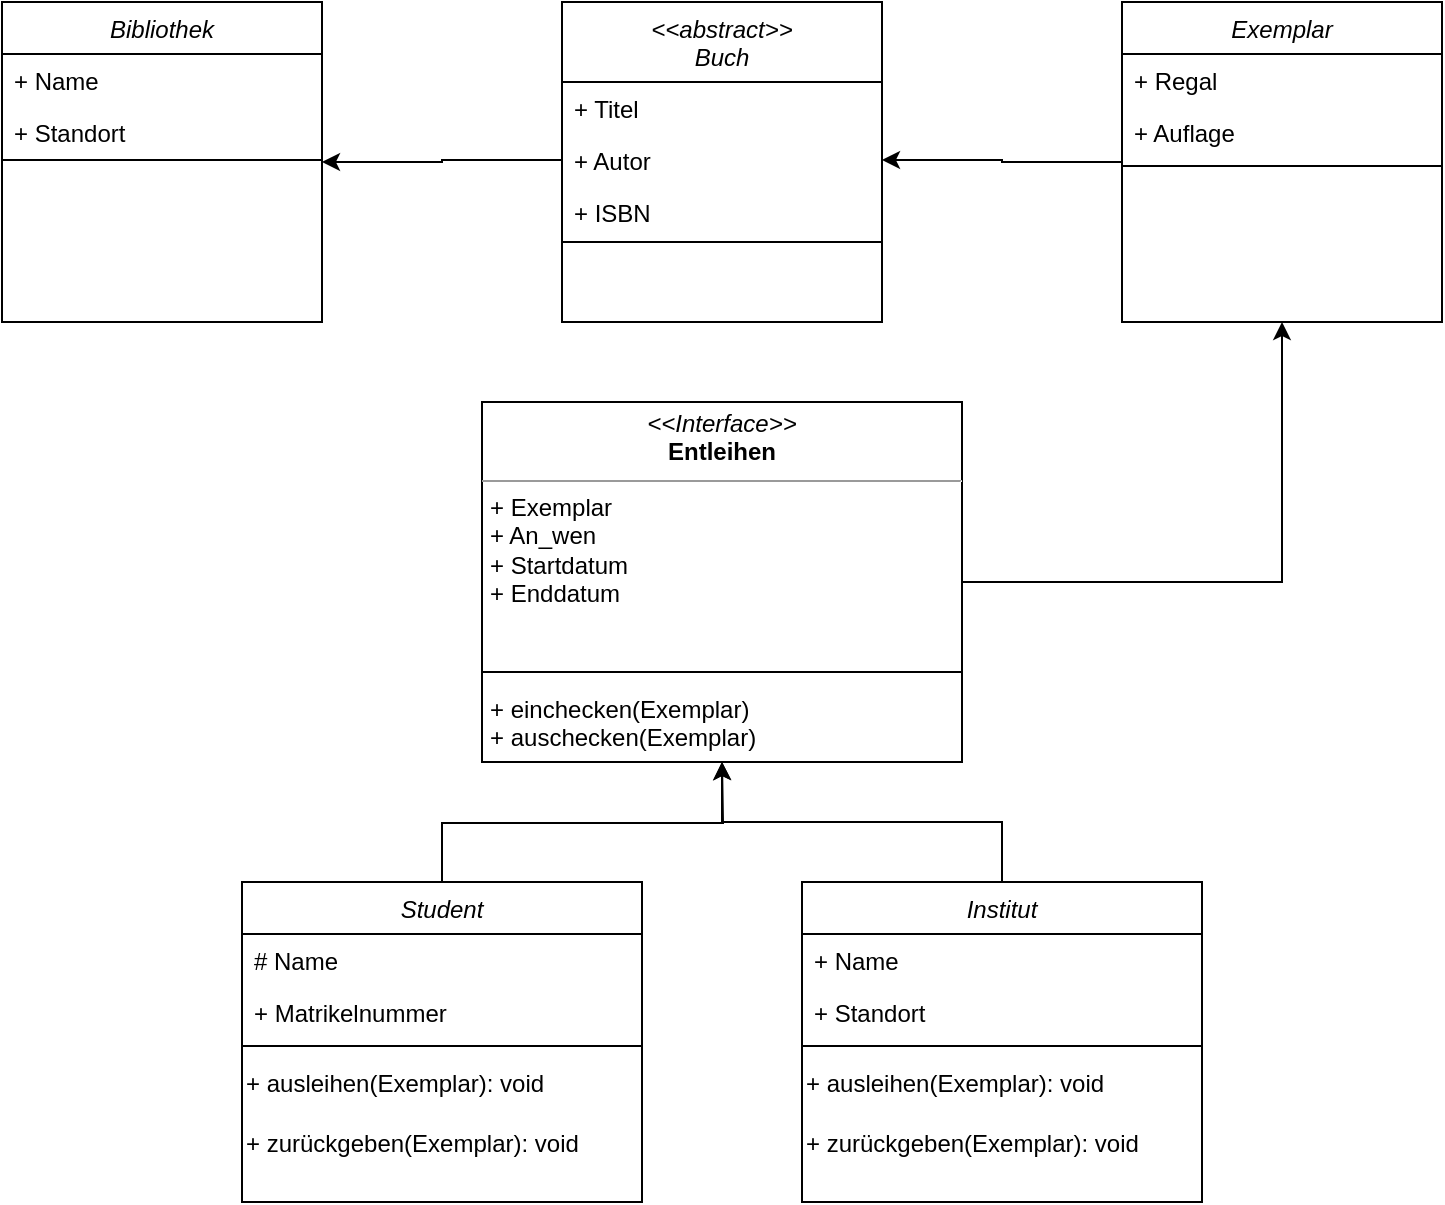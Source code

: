 <mxfile version="23.1.5" type="github">
  <diagram id="C5RBs43oDa-KdzZeNtuy" name="Page-1">
    <mxGraphModel dx="1841" dy="997" grid="1" gridSize="10" guides="1" tooltips="1" connect="1" arrows="1" fold="1" page="1" pageScale="1" pageWidth="827" pageHeight="1169" math="0" shadow="0">
      <root>
        <mxCell id="WIyWlLk6GJQsqaUBKTNV-0" />
        <mxCell id="WIyWlLk6GJQsqaUBKTNV-1" parent="WIyWlLk6GJQsqaUBKTNV-0" />
        <mxCell id="zkfFHV4jXpPFQw0GAbJ--0" value="Bibliothek" style="swimlane;fontStyle=2;align=center;verticalAlign=top;childLayout=stackLayout;horizontal=1;startSize=26;horizontalStack=0;resizeParent=1;resizeLast=0;collapsible=1;marginBottom=0;rounded=0;shadow=0;strokeWidth=1;" parent="WIyWlLk6GJQsqaUBKTNV-1" vertex="1">
          <mxGeometry x="40" y="40" width="160" height="160" as="geometry">
            <mxRectangle x="230" y="140" width="160" height="26" as="alternateBounds" />
          </mxGeometry>
        </mxCell>
        <mxCell id="zkfFHV4jXpPFQw0GAbJ--1" value="+ Name" style="text;align=left;verticalAlign=top;spacingLeft=4;spacingRight=4;overflow=hidden;rotatable=0;points=[[0,0.5],[1,0.5]];portConstraint=eastwest;" parent="zkfFHV4jXpPFQw0GAbJ--0" vertex="1">
          <mxGeometry y="26" width="160" height="26" as="geometry" />
        </mxCell>
        <mxCell id="zkfFHV4jXpPFQw0GAbJ--2" value="+ Standort" style="text;align=left;verticalAlign=top;spacingLeft=4;spacingRight=4;overflow=hidden;rotatable=0;points=[[0,0.5],[1,0.5]];portConstraint=eastwest;rounded=0;shadow=0;html=0;" parent="zkfFHV4jXpPFQw0GAbJ--0" vertex="1">
          <mxGeometry y="52" width="160" height="26" as="geometry" />
        </mxCell>
        <mxCell id="zkfFHV4jXpPFQw0GAbJ--4" value="" style="line;html=1;strokeWidth=1;align=left;verticalAlign=middle;spacingTop=-1;spacingLeft=3;spacingRight=3;rotatable=0;labelPosition=right;points=[];portConstraint=eastwest;" parent="zkfFHV4jXpPFQw0GAbJ--0" vertex="1">
          <mxGeometry y="78" width="160" height="2" as="geometry" />
        </mxCell>
        <mxCell id="ETDpN2Gg0k1BbbTaB3os-0" value="&lt;&lt;abstract&gt;&gt;&#xa;Buch&#xa;" style="swimlane;fontStyle=2;align=center;verticalAlign=top;childLayout=stackLayout;horizontal=1;startSize=40;horizontalStack=0;resizeParent=1;resizeLast=0;collapsible=1;marginBottom=0;rounded=0;shadow=0;strokeWidth=1;" vertex="1" parent="WIyWlLk6GJQsqaUBKTNV-1">
          <mxGeometry x="320" y="40" width="160" height="160" as="geometry">
            <mxRectangle x="230" y="140" width="160" height="26" as="alternateBounds" />
          </mxGeometry>
        </mxCell>
        <mxCell id="ETDpN2Gg0k1BbbTaB3os-1" value="+ Titel" style="text;align=left;verticalAlign=top;spacingLeft=4;spacingRight=4;overflow=hidden;rotatable=0;points=[[0,0.5],[1,0.5]];portConstraint=eastwest;" vertex="1" parent="ETDpN2Gg0k1BbbTaB3os-0">
          <mxGeometry y="40" width="160" height="26" as="geometry" />
        </mxCell>
        <mxCell id="ETDpN2Gg0k1BbbTaB3os-2" value="+ Autor" style="text;align=left;verticalAlign=top;spacingLeft=4;spacingRight=4;overflow=hidden;rotatable=0;points=[[0,0.5],[1,0.5]];portConstraint=eastwest;rounded=0;shadow=0;html=0;" vertex="1" parent="ETDpN2Gg0k1BbbTaB3os-0">
          <mxGeometry y="66" width="160" height="26" as="geometry" />
        </mxCell>
        <mxCell id="ETDpN2Gg0k1BbbTaB3os-5" value="+ ISBN" style="text;align=left;verticalAlign=top;spacingLeft=4;spacingRight=4;overflow=hidden;rotatable=0;points=[[0,0.5],[1,0.5]];portConstraint=eastwest;rounded=0;shadow=0;html=0;" vertex="1" parent="ETDpN2Gg0k1BbbTaB3os-0">
          <mxGeometry y="92" width="160" height="26" as="geometry" />
        </mxCell>
        <mxCell id="ETDpN2Gg0k1BbbTaB3os-37" style="edgeStyle=orthogonalEdgeStyle;rounded=0;orthogonalLoop=1;jettySize=auto;html=1;entryX=1;entryY=0.5;entryDx=0;entryDy=0;" edge="1" parent="WIyWlLk6GJQsqaUBKTNV-1" source="ETDpN2Gg0k1BbbTaB3os-6" target="ETDpN2Gg0k1BbbTaB3os-2">
          <mxGeometry relative="1" as="geometry" />
        </mxCell>
        <mxCell id="ETDpN2Gg0k1BbbTaB3os-6" value="Exemplar" style="swimlane;fontStyle=2;align=center;verticalAlign=top;childLayout=stackLayout;horizontal=1;startSize=26;horizontalStack=0;resizeParent=1;resizeLast=0;collapsible=1;marginBottom=0;rounded=0;shadow=0;strokeWidth=1;" vertex="1" parent="WIyWlLk6GJQsqaUBKTNV-1">
          <mxGeometry x="600" y="40" width="160" height="160" as="geometry">
            <mxRectangle x="230" y="140" width="160" height="26" as="alternateBounds" />
          </mxGeometry>
        </mxCell>
        <mxCell id="ETDpN2Gg0k1BbbTaB3os-7" value="+ Regal" style="text;align=left;verticalAlign=top;spacingLeft=4;spacingRight=4;overflow=hidden;rotatable=0;points=[[0,0.5],[1,0.5]];portConstraint=eastwest;" vertex="1" parent="ETDpN2Gg0k1BbbTaB3os-6">
          <mxGeometry y="26" width="160" height="26" as="geometry" />
        </mxCell>
        <mxCell id="ETDpN2Gg0k1BbbTaB3os-22" value="+ Auflage" style="text;align=left;verticalAlign=top;spacingLeft=4;spacingRight=4;overflow=hidden;rotatable=0;points=[[0,0.5],[1,0.5]];portConstraint=eastwest;" vertex="1" parent="ETDpN2Gg0k1BbbTaB3os-6">
          <mxGeometry y="52" width="160" height="26" as="geometry" />
        </mxCell>
        <mxCell id="ETDpN2Gg0k1BbbTaB3os-10" value="" style="line;html=1;strokeWidth=1;align=left;verticalAlign=middle;spacingTop=-1;spacingLeft=3;spacingRight=3;rotatable=0;labelPosition=right;points=[];portConstraint=eastwest;" vertex="1" parent="ETDpN2Gg0k1BbbTaB3os-6">
          <mxGeometry y="78" width="160" height="8" as="geometry" />
        </mxCell>
        <mxCell id="ETDpN2Gg0k1BbbTaB3os-40" style="edgeStyle=orthogonalEdgeStyle;rounded=0;orthogonalLoop=1;jettySize=auto;html=1;exitX=0.5;exitY=0;exitDx=0;exitDy=0;" edge="1" parent="WIyWlLk6GJQsqaUBKTNV-1" source="ETDpN2Gg0k1BbbTaB3os-18">
          <mxGeometry relative="1" as="geometry">
            <mxPoint x="400" y="420" as="targetPoint" />
          </mxGeometry>
        </mxCell>
        <mxCell id="ETDpN2Gg0k1BbbTaB3os-18" value="Student" style="swimlane;fontStyle=2;align=center;verticalAlign=top;childLayout=stackLayout;horizontal=1;startSize=26;horizontalStack=0;resizeParent=1;resizeLast=0;collapsible=1;marginBottom=0;rounded=0;shadow=0;strokeWidth=1;" vertex="1" parent="WIyWlLk6GJQsqaUBKTNV-1">
          <mxGeometry x="160" y="480" width="200" height="160" as="geometry">
            <mxRectangle x="230" y="140" width="160" height="26" as="alternateBounds" />
          </mxGeometry>
        </mxCell>
        <mxCell id="ETDpN2Gg0k1BbbTaB3os-19" value="# Name" style="text;align=left;verticalAlign=top;spacingLeft=4;spacingRight=4;overflow=hidden;rotatable=0;points=[[0,0.5],[1,0.5]];portConstraint=eastwest;" vertex="1" parent="ETDpN2Gg0k1BbbTaB3os-18">
          <mxGeometry y="26" width="200" height="26" as="geometry" />
        </mxCell>
        <mxCell id="ETDpN2Gg0k1BbbTaB3os-20" value="+ Matrikelnummer" style="text;align=left;verticalAlign=top;spacingLeft=4;spacingRight=4;overflow=hidden;rotatable=0;points=[[0,0.5],[1,0.5]];portConstraint=eastwest;rounded=0;shadow=0;html=0;" vertex="1" parent="ETDpN2Gg0k1BbbTaB3os-18">
          <mxGeometry y="52" width="200" height="26" as="geometry" />
        </mxCell>
        <mxCell id="ETDpN2Gg0k1BbbTaB3os-21" value="" style="line;html=1;strokeWidth=1;align=left;verticalAlign=middle;spacingTop=-1;spacingLeft=3;spacingRight=3;rotatable=0;labelPosition=right;points=[];portConstraint=eastwest;" vertex="1" parent="ETDpN2Gg0k1BbbTaB3os-18">
          <mxGeometry y="78" width="200" height="8" as="geometry" />
        </mxCell>
        <mxCell id="ETDpN2Gg0k1BbbTaB3os-28" value="+ ausleihen(Exemplar): void" style="text;html=1;align=left;verticalAlign=middle;resizable=0;points=[];autosize=1;strokeColor=none;fillColor=none;" vertex="1" parent="ETDpN2Gg0k1BbbTaB3os-18">
          <mxGeometry y="86" width="200" height="30" as="geometry" />
        </mxCell>
        <mxCell id="ETDpN2Gg0k1BbbTaB3os-30" value="+ zurückgeben(Exemplar): void" style="text;html=1;align=left;verticalAlign=middle;resizable=0;points=[];autosize=1;strokeColor=none;fillColor=none;" vertex="1" parent="ETDpN2Gg0k1BbbTaB3os-18">
          <mxGeometry y="116" width="200" height="30" as="geometry" />
        </mxCell>
        <mxCell id="ETDpN2Gg0k1BbbTaB3os-23" value="" style="endArrow=none;html=1;rounded=0;exitX=0;exitY=0.75;exitDx=0;exitDy=0;entryX=1;entryY=0.75;entryDx=0;entryDy=0;" edge="1" parent="WIyWlLk6GJQsqaUBKTNV-1" source="ETDpN2Gg0k1BbbTaB3os-0" target="ETDpN2Gg0k1BbbTaB3os-0">
          <mxGeometry width="50" height="50" relative="1" as="geometry">
            <mxPoint x="320" y="270" as="sourcePoint" />
            <mxPoint x="370" y="220" as="targetPoint" />
          </mxGeometry>
        </mxCell>
        <mxCell id="ETDpN2Gg0k1BbbTaB3os-39" style="edgeStyle=orthogonalEdgeStyle;rounded=0;orthogonalLoop=1;jettySize=auto;html=1;entryX=0.5;entryY=1;entryDx=0;entryDy=0;" edge="1" parent="WIyWlLk6GJQsqaUBKTNV-1" source="ETDpN2Gg0k1BbbTaB3os-24" target="ETDpN2Gg0k1BbbTaB3os-32">
          <mxGeometry relative="1" as="geometry" />
        </mxCell>
        <mxCell id="ETDpN2Gg0k1BbbTaB3os-24" value="Institut" style="swimlane;fontStyle=2;align=center;verticalAlign=top;childLayout=stackLayout;horizontal=1;startSize=26;horizontalStack=0;resizeParent=1;resizeLast=0;collapsible=1;marginBottom=0;rounded=0;shadow=0;strokeWidth=1;" vertex="1" parent="WIyWlLk6GJQsqaUBKTNV-1">
          <mxGeometry x="440" y="480" width="200" height="160" as="geometry">
            <mxRectangle x="230" y="140" width="160" height="26" as="alternateBounds" />
          </mxGeometry>
        </mxCell>
        <mxCell id="ETDpN2Gg0k1BbbTaB3os-25" value="+ Name" style="text;align=left;verticalAlign=top;spacingLeft=4;spacingRight=4;overflow=hidden;rotatable=0;points=[[0,0.5],[1,0.5]];portConstraint=eastwest;" vertex="1" parent="ETDpN2Gg0k1BbbTaB3os-24">
          <mxGeometry y="26" width="200" height="26" as="geometry" />
        </mxCell>
        <mxCell id="ETDpN2Gg0k1BbbTaB3os-26" value="+ Standort" style="text;align=left;verticalAlign=top;spacingLeft=4;spacingRight=4;overflow=hidden;rotatable=0;points=[[0,0.5],[1,0.5]];portConstraint=eastwest;rounded=0;shadow=0;html=0;" vertex="1" parent="ETDpN2Gg0k1BbbTaB3os-24">
          <mxGeometry y="52" width="200" height="26" as="geometry" />
        </mxCell>
        <mxCell id="ETDpN2Gg0k1BbbTaB3os-27" value="" style="line;html=1;strokeWidth=1;align=left;verticalAlign=middle;spacingTop=-1;spacingLeft=3;spacingRight=3;rotatable=0;labelPosition=right;points=[];portConstraint=eastwest;" vertex="1" parent="ETDpN2Gg0k1BbbTaB3os-24">
          <mxGeometry y="78" width="200" height="8" as="geometry" />
        </mxCell>
        <mxCell id="ETDpN2Gg0k1BbbTaB3os-29" value="+ ausleihen(Exemplar): void" style="text;html=1;align=left;verticalAlign=middle;resizable=0;points=[];autosize=1;strokeColor=none;fillColor=none;" vertex="1" parent="ETDpN2Gg0k1BbbTaB3os-24">
          <mxGeometry y="86" width="200" height="30" as="geometry" />
        </mxCell>
        <mxCell id="ETDpN2Gg0k1BbbTaB3os-31" value="+ zurückgeben(Exemplar): void" style="text;html=1;align=left;verticalAlign=middle;resizable=0;points=[];autosize=1;strokeColor=none;fillColor=none;" vertex="1" parent="ETDpN2Gg0k1BbbTaB3os-24">
          <mxGeometry y="116" width="200" height="30" as="geometry" />
        </mxCell>
        <mxCell id="ETDpN2Gg0k1BbbTaB3os-38" style="edgeStyle=orthogonalEdgeStyle;rounded=0;orthogonalLoop=1;jettySize=auto;html=1;entryX=0.5;entryY=1;entryDx=0;entryDy=0;" edge="1" parent="WIyWlLk6GJQsqaUBKTNV-1" source="ETDpN2Gg0k1BbbTaB3os-32" target="ETDpN2Gg0k1BbbTaB3os-6">
          <mxGeometry relative="1" as="geometry" />
        </mxCell>
        <mxCell id="ETDpN2Gg0k1BbbTaB3os-32" value="&lt;p style=&quot;margin:0px;margin-top:4px;text-align:center;&quot;&gt;&lt;i&gt;&amp;lt;&amp;lt;Interface&amp;gt;&amp;gt;&lt;/i&gt;&lt;br&gt;&lt;b&gt;Entleihen&lt;/b&gt;&lt;/p&gt;&lt;hr size=&quot;1&quot;&gt;&lt;p style=&quot;margin:0px;margin-left:4px;&quot;&gt;+ Exemplar&lt;br&gt;+ An_wen&lt;/p&gt;&lt;p style=&quot;margin:0px;margin-left:4px;&quot;&gt;+ Startdatum&lt;/p&gt;&lt;p style=&quot;margin:0px;margin-left:4px;&quot;&gt;+ Enddatum&lt;/p&gt;&lt;p style=&quot;margin:0px;margin-left:4px;&quot;&gt;&lt;span style=&quot;background-color: initial;&quot;&gt;&lt;br&gt;&lt;/span&gt;&lt;/p&gt;&lt;p style=&quot;margin:0px;margin-left:4px;&quot;&gt;&lt;span style=&quot;background-color: initial;&quot;&gt;&lt;br&gt;&lt;/span&gt;&lt;/p&gt;&lt;p style=&quot;margin:0px;margin-left:4px;&quot;&gt;&lt;span style=&quot;background-color: initial;&quot;&gt;&lt;br&gt;&lt;/span&gt;&lt;/p&gt;&lt;p style=&quot;margin:0px;margin-left:4px;&quot;&gt;&lt;span style=&quot;background-color: initial;&quot;&gt;+ einchecken(Exemplar)&lt;/span&gt;&lt;/p&gt;&lt;p style=&quot;margin:0px;margin-left:4px;&quot;&gt;+ auschecken(Exemplar)&lt;/p&gt;" style="verticalAlign=top;align=left;overflow=fill;html=1;whiteSpace=wrap;" vertex="1" parent="WIyWlLk6GJQsqaUBKTNV-1">
          <mxGeometry x="280" y="240" width="240" height="180" as="geometry" />
        </mxCell>
        <mxCell id="ETDpN2Gg0k1BbbTaB3os-36" style="edgeStyle=orthogonalEdgeStyle;rounded=0;orthogonalLoop=1;jettySize=auto;html=1;entryX=0;entryY=0.5;entryDx=0;entryDy=0;startArrow=classic;startFill=1;endArrow=none;endFill=0;" edge="1" parent="WIyWlLk6GJQsqaUBKTNV-1" source="zkfFHV4jXpPFQw0GAbJ--0" target="ETDpN2Gg0k1BbbTaB3os-2">
          <mxGeometry relative="1" as="geometry" />
        </mxCell>
        <mxCell id="ETDpN2Gg0k1BbbTaB3os-42" value="" style="endArrow=none;html=1;rounded=0;entryX=0;entryY=0.75;entryDx=0;entryDy=0;exitX=1;exitY=0.75;exitDx=0;exitDy=0;" edge="1" parent="WIyWlLk6GJQsqaUBKTNV-1" source="ETDpN2Gg0k1BbbTaB3os-32" target="ETDpN2Gg0k1BbbTaB3os-32">
          <mxGeometry width="50" height="50" relative="1" as="geometry">
            <mxPoint x="110" y="420" as="sourcePoint" />
            <mxPoint x="160" y="370" as="targetPoint" />
          </mxGeometry>
        </mxCell>
      </root>
    </mxGraphModel>
  </diagram>
</mxfile>
